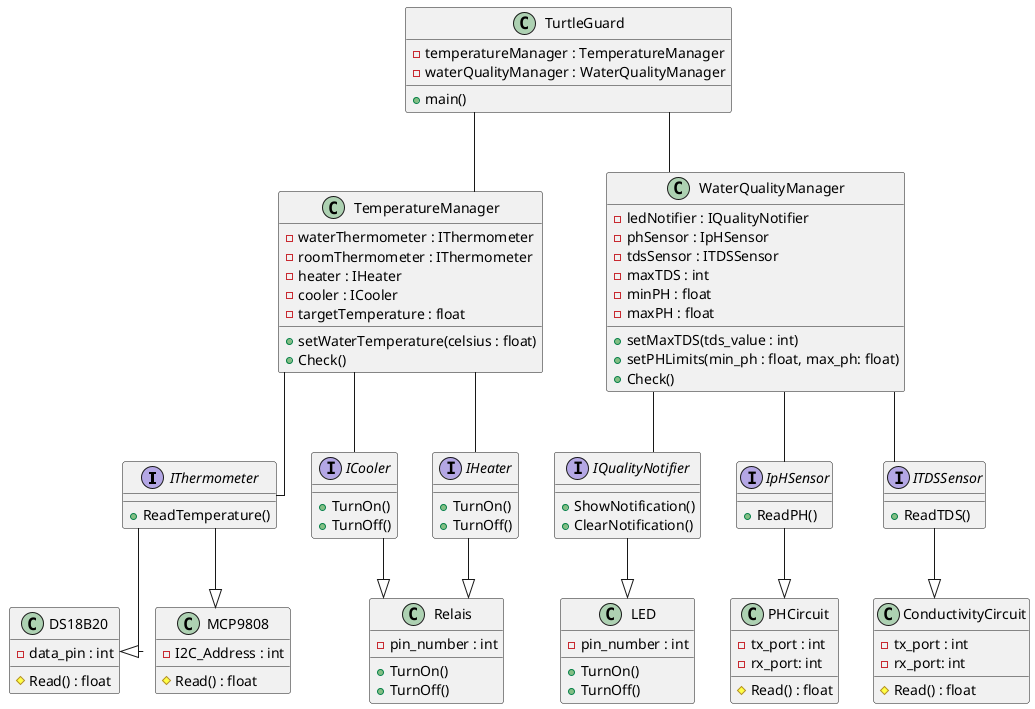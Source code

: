@startuml ClassDiagram
skinparam linetype ortho
' !theme reddress-darkblue

interface IThermometer{
    + ReadTemperature()
}

interface IQualityNotifier{
    + ShowNotification()
    + ClearNotification()
}

interface ICooler{
    + TurnOn()
    + TurnOff()
}
interface IHeater{
    + TurnOn()
    + TurnOff()
}

interface IpHSensor{
    + ReadPH()
}
interface ITDSSensor{
    + ReadTDS()
}

class TurtleGuard{
    - temperatureManager : TemperatureManager
    - waterQualityManager : WaterQualityManager
    + main()
    
}

'' Checks water temperature. Checks which needs to be emnabled(cooler or heater)
class TemperatureManager{
    - waterThermometer : IThermometer
    - roomThermometer : IThermometer
    - heater : IHeater
    - cooler : ICooler
    - targetTemperature : float
    + setWaterTemperature(celsius : float)
    + Check()

}

'' Notifies whoever needs
class WaterQualityManager{
    - ledNotifier : IQualityNotifier
    - phSensor : IpHSensor
    - tdsSensor : ITDSSensor   
    - maxTDS : int 
    - minPH : float 
    - maxPH : float 
    + setMaxTDS(tds_value : int)
    + setPHLimits(min_ph : float, max_ph: float)
    + Check()
}

class DS18B20{
    - data_pin : int
    # Read() : float
}

class MCP9808{
    - I2C_Address : int
    # Read() : float
}

class PHCircuit{
    - tx_port : int 
    - rx_port: int
    # Read() : float
}

class ConductivityCircuit{
    - tx_port : int 
    - rx_port: int
    # Read() : float
}

class LED{
    - pin_number : int
    + TurnOn()
    + TurnOff()
}

'Moet er nog een tussenstap tussen relais? Moet relais ook een interface zijn? Moet eigenlijk ook PWM hebben. Hoe of wat?' 
class Relais{
    - pin_number : int
    + TurnOn()
    + TurnOff()
}

IThermometer --|> DS18B20
IThermometer --|> MCP9808
IpHSensor --|> PHCircuit
ITDSSensor --|> ConductivityCircuit
IQualityNotifier --|> LED
IHeater --|> Relais
ICooler --|> Relais

WaterQualityManager -- IpHSensor
WaterQualityManager -- ITDSSensor
WaterQualityManager -- IQualityNotifier
TemperatureManager -- IThermometer
TemperatureManager -- IHeater
TemperatureManager -- ICooler

' Moet 'dependency' zijn(contains and can't live without)
TurtleGuard -- WaterQualityManager
TurtleGuard -- TemperatureManager

@enduml